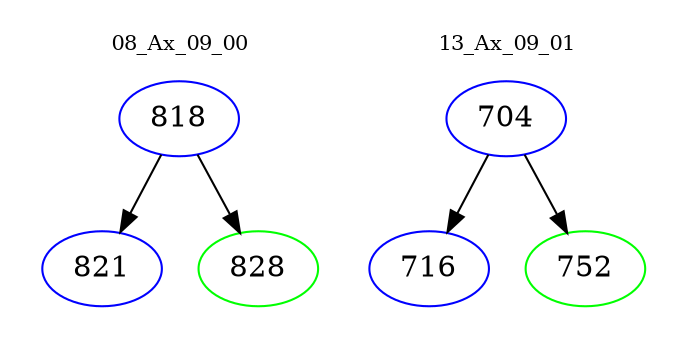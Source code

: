 digraph{
subgraph cluster_0 {
color = white
label = "08_Ax_09_00";
fontsize=10;
T0_818 [label="818", color="blue"]
T0_818 -> T0_821 [color="black"]
T0_821 [label="821", color="blue"]
T0_818 -> T0_828 [color="black"]
T0_828 [label="828", color="green"]
}
subgraph cluster_1 {
color = white
label = "13_Ax_09_01";
fontsize=10;
T1_704 [label="704", color="blue"]
T1_704 -> T1_716 [color="black"]
T1_716 [label="716", color="blue"]
T1_704 -> T1_752 [color="black"]
T1_752 [label="752", color="green"]
}
}
